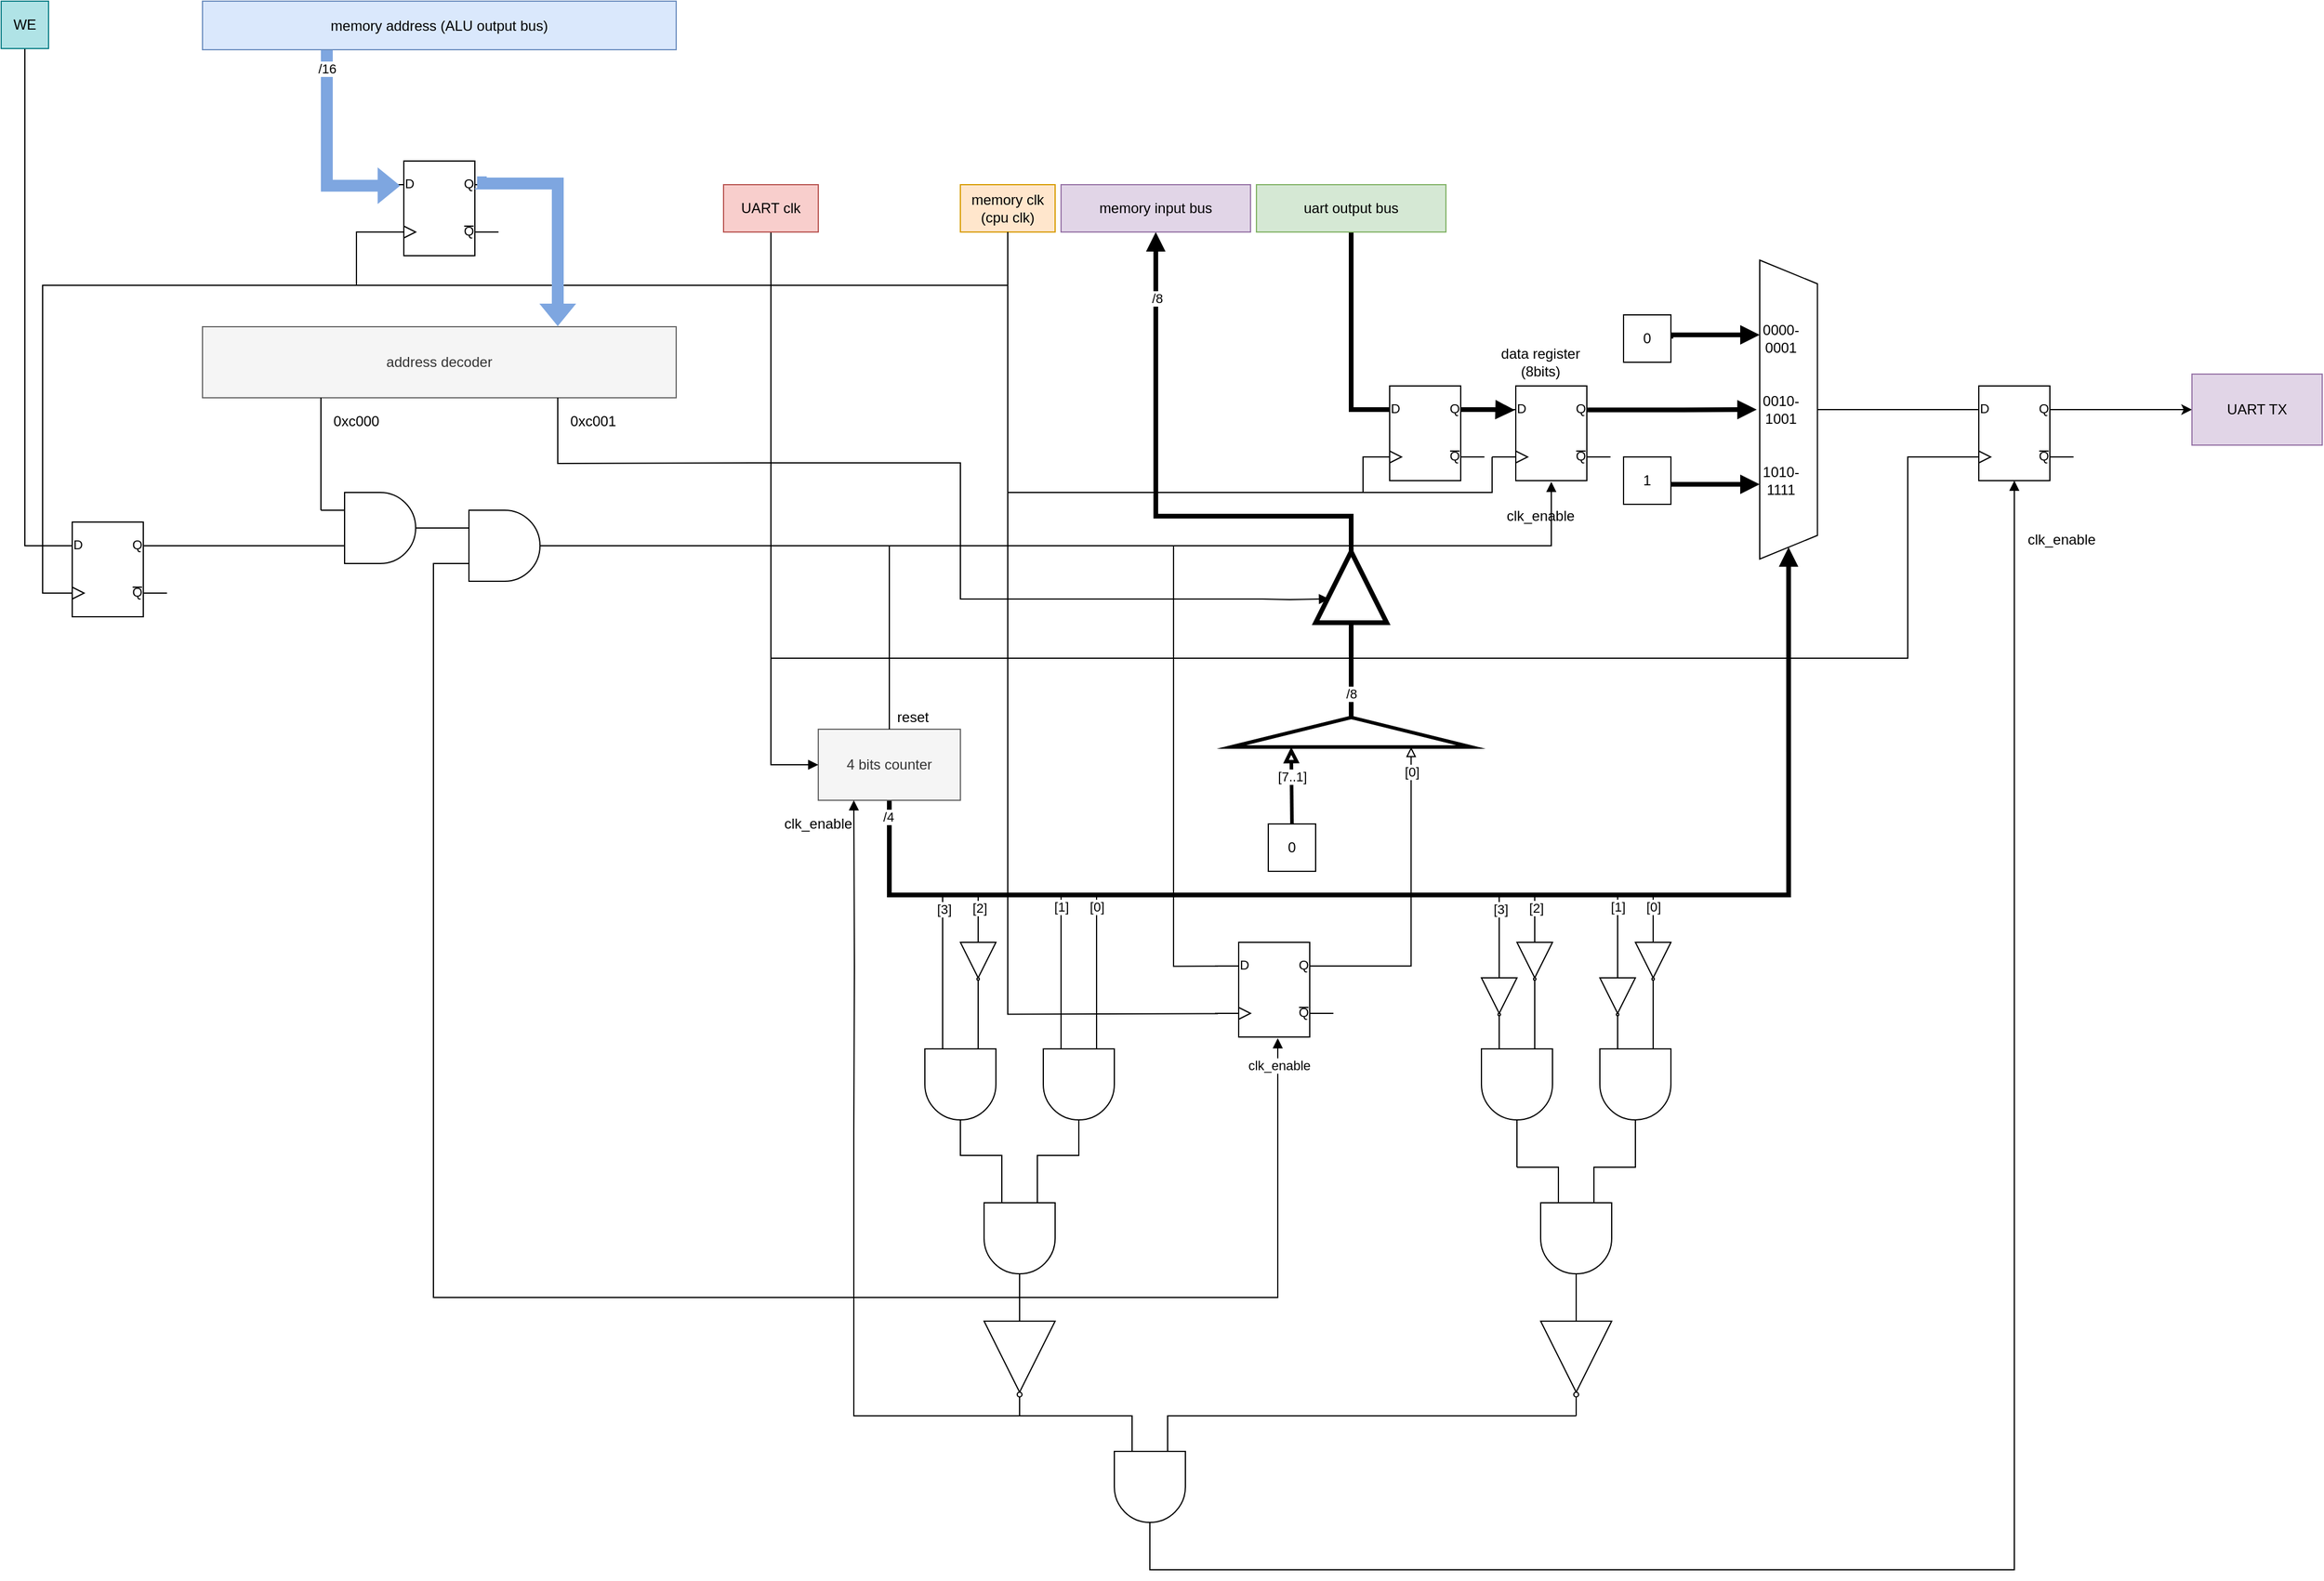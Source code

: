 <mxfile version="14.4.3" type="device"><diagram id="7D-d-U_ZMZXxSPZQXBh3" name="Page-1"><mxGraphModel dx="2616" dy="1677" grid="1" gridSize="5" guides="1" tooltips="1" connect="1" arrows="1" fold="1" page="1" pageScale="1" pageWidth="1169" pageHeight="827" math="0" shadow="0"><root><mxCell id="0"/><mxCell id="1" parent="0"/><mxCell id="1C5JCf1jaCielzwWDUBh-17" style="edgeStyle=orthogonalEdgeStyle;rounded=0;orthogonalLoop=1;jettySize=auto;html=1;entryX=0.5;entryY=1.012;entryDx=0;entryDy=0;entryPerimeter=0;endArrow=block;endFill=1;fillColor=#97D077;" parent="1" target="1C5JCf1jaCielzwWDUBh-7" edge="1"><mxGeometry relative="1" as="geometry"><Array as="points"><mxPoint x="660" y="425"/><mxPoint x="1219" y="425"/></Array><mxPoint x="655" y="425" as="sourcePoint"/></mxGeometry></mxCell><mxCell id="1C5JCf1jaCielzwWDUBh-11" style="edgeStyle=orthogonalEdgeStyle;rounded=0;orthogonalLoop=1;jettySize=auto;html=1;entryX=0;entryY=0.75;entryDx=0;entryDy=0;entryPerimeter=0;endArrow=none;endFill=0;" parent="1" source="1C5JCf1jaCielzwWDUBh-9" target="1C5JCf1jaCielzwWDUBh-7" edge="1"><mxGeometry relative="1" as="geometry"><Array as="points"><mxPoint x="760" y="380"/><mxPoint x="1169" y="380"/></Array></mxGeometry></mxCell><mxCell id="dZXcU3DD55itKYchqVhe-52" style="edgeStyle=orthogonalEdgeStyle;rounded=0;orthogonalLoop=1;jettySize=auto;html=1;entryX=0.5;entryY=1;entryDx=0;entryDy=0;endArrow=block;endFill=1;strokeWidth=4;fillColor=#000000;" parent="1" source="1C5JCf1jaCielzwWDUBh-3" target="DC2KtiAN9HNThJFAamAC-5" edge="1"><mxGeometry relative="1" as="geometry"><Array as="points"><mxPoint x="1050" y="400"/><mxPoint x="885" y="400"/></Array></mxGeometry></mxCell><mxCell id="dZXcU3DD55itKYchqVhe-53" value="/8" style="edgeLabel;html=1;align=center;verticalAlign=middle;resizable=0;points=[];" parent="dZXcU3DD55itKYchqVhe-52" vertex="1" connectable="0"><mxGeometry x="0.733" y="-1" relative="1" as="geometry"><mxPoint as="offset"/></mxGeometry></mxCell><mxCell id="1C5JCf1jaCielzwWDUBh-3" value="" style="verticalLabelPosition=bottom;shadow=0;dashed=0;align=center;html=1;verticalAlign=top;shape=mxgraph.electrical.logic_gates.buffer2;rotation=90;direction=west;strokeWidth=4;fillColor=none;" parent="1" vertex="1"><mxGeometry x="1000" y="430" width="100" height="60" as="geometry"/></mxCell><mxCell id="1C5JCf1jaCielzwWDUBh-1" value="memory address (ALU output bus)" style="rounded=0;whiteSpace=wrap;html=1;fillColor=#dae8fc;strokeColor=#6c8ebf;" parent="1" vertex="1"><mxGeometry x="80" y="-35" width="400" height="41" as="geometry"/></mxCell><mxCell id="DC2KtiAN9HNThJFAamAC-6" style="edgeStyle=orthogonalEdgeStyle;rounded=0;orthogonalLoop=1;jettySize=auto;html=1;endArrow=none;endFill=0;strokeWidth=4;entryX=0;entryY=0.25;entryDx=0;entryDy=0;entryPerimeter=0;" parent="1" source="1C5JCf1jaCielzwWDUBh-2" target="gpsh5gqyi-713ubs-x4F-11" edge="1"><mxGeometry relative="1" as="geometry"><mxPoint x="1050" y="305" as="targetPoint"/><Array as="points"><mxPoint x="1050" y="310"/></Array></mxGeometry></mxCell><mxCell id="1C5JCf1jaCielzwWDUBh-2" value="uart output bus" style="rounded=0;whiteSpace=wrap;html=1;fillColor=#d5e8d4;strokeColor=#82b366;" parent="1" vertex="1"><mxGeometry x="970" y="120" width="160" height="40" as="geometry"/></mxCell><mxCell id="1C5JCf1jaCielzwWDUBh-4" value="address decoder" style="rounded=0;whiteSpace=wrap;html=1;fillColor=#f5f5f5;strokeColor=#666666;fontColor=#333333;" parent="1" vertex="1"><mxGeometry x="80" y="240" width="400" height="60" as="geometry"/></mxCell><mxCell id="dZXcU3DD55itKYchqVhe-14" style="edgeStyle=orthogonalEdgeStyle;rounded=0;orthogonalLoop=1;jettySize=auto;html=1;exitX=0;exitY=0.25;exitDx=0;exitDy=0;exitPerimeter=0;endArrow=block;endFill=1;fillColor=#000000;entryX=0.192;entryY=0.255;entryDx=0;entryDy=0;entryPerimeter=0;strokeWidth=4;" parent="1" target="1C5JCf1jaCielzwWDUBh-7" edge="1"><mxGeometry relative="1" as="geometry"><mxPoint x="1050" y="310" as="sourcePoint"/><Array as="points"><mxPoint x="1170" y="310"/></Array></mxGeometry></mxCell><mxCell id="dZXcU3DD55itKYchqVhe-55" style="edgeStyle=orthogonalEdgeStyle;rounded=0;orthogonalLoop=1;jettySize=auto;html=1;exitX=0.806;exitY=0.253;exitDx=0;exitDy=0;exitPerimeter=0;entryX=0;entryY=0.5;entryDx=0;entryDy=0;endArrow=block;endFill=1;strokeWidth=4;fillColor=#000000;" parent="1" source="1C5JCf1jaCielzwWDUBh-7" target="1C5JCf1jaCielzwWDUBh-52" edge="1"><mxGeometry relative="1" as="geometry"/></mxCell><mxCell id="1C5JCf1jaCielzwWDUBh-7" value="" style="verticalLabelPosition=bottom;shadow=0;dashed=0;align=center;html=1;verticalAlign=top;shape=mxgraph.electrical.logic_gates.d_type_flip-flop;strokeWidth=1;perimeterSpacing=0;sketch=0;" parent="1" vertex="1"><mxGeometry x="1169" y="290" width="100" height="80" as="geometry"/></mxCell><mxCell id="1C5JCf1jaCielzwWDUBh-9" value="memory clk (cpu clk)" style="rounded=0;whiteSpace=wrap;html=1;fillColor=#ffe6cc;strokeColor=#d79b00;" parent="1" vertex="1"><mxGeometry x="720" y="120" width="80" height="40" as="geometry"/></mxCell><mxCell id="1C5JCf1jaCielzwWDUBh-18" value="clk_enable" style="text;html=1;strokeColor=none;fillColor=none;align=center;verticalAlign=middle;whiteSpace=wrap;rounded=0;" parent="1" vertex="1"><mxGeometry x="1190" y="390" width="40" height="20" as="geometry"/></mxCell><mxCell id="dZXcU3DD55itKYchqVhe-54" value="/8" style="edgeStyle=orthogonalEdgeStyle;rounded=0;orthogonalLoop=1;jettySize=auto;html=1;entryX=0;entryY=0.5;entryDx=0;entryDy=0;endArrow=none;endFill=0;strokeWidth=4;fillColor=#000000;" parent="1" source="1C5JCf1jaCielzwWDUBh-21" target="1C5JCf1jaCielzwWDUBh-3" edge="1"><mxGeometry x="-0.333" relative="1" as="geometry"><mxPoint as="offset"/></mxGeometry></mxCell><mxCell id="1C5JCf1jaCielzwWDUBh-21" value="" style="triangle;whiteSpace=wrap;html=1;strokeWidth=3;rotation=-90;fillColor=none;" parent="1" vertex="1"><mxGeometry x="1037.5" y="481.25" width="25" height="202.5" as="geometry"/></mxCell><mxCell id="1C5JCf1jaCielzwWDUBh-25" style="rounded=0;orthogonalLoop=1;jettySize=auto;html=1;exitX=0.5;exitY=0;exitDx=0;exitDy=0;entryX=0;entryY=0.25;entryDx=0;entryDy=0;endArrow=block;endFill=0;strokeWidth=3;fillColor=#647687;" parent="1" source="1C5JCf1jaCielzwWDUBh-22" target="1C5JCf1jaCielzwWDUBh-21" edge="1"><mxGeometry relative="1" as="geometry"/></mxCell><mxCell id="1C5JCf1jaCielzwWDUBh-26" value="[7..1]" style="edgeLabel;html=1;align=center;verticalAlign=middle;resizable=0;points=[];" parent="1C5JCf1jaCielzwWDUBh-25" vertex="1" connectable="0"><mxGeometry x="0.24" y="-3" relative="1" as="geometry"><mxPoint x="-2.61" as="offset"/></mxGeometry></mxCell><mxCell id="1C5JCf1jaCielzwWDUBh-22" value="0" style="rounded=0;whiteSpace=wrap;html=1;strokeColor=#000000;strokeWidth=1;" parent="1" vertex="1"><mxGeometry x="980" y="660" width="40" height="40" as="geometry"/></mxCell><mxCell id="1C5JCf1jaCielzwWDUBh-28" style="edgeStyle=orthogonalEdgeStyle;rounded=0;orthogonalLoop=1;jettySize=auto;html=1;entryX=0;entryY=0.75;entryDx=0;entryDy=0;endArrow=block;endFill=0;strokeColor=#000000;strokeWidth=1;fillColor=#7EA6E0;exitX=1;exitY=0.25;exitDx=0;exitDy=0;exitPerimeter=0;" parent="1" source="gpsh5gqyi-713ubs-x4F-7" target="1C5JCf1jaCielzwWDUBh-21" edge="1"><mxGeometry relative="1" as="geometry"><mxPoint x="1037.5" y="780.15" as="sourcePoint"/><Array as="points"><mxPoint x="1101" y="780"/></Array></mxGeometry></mxCell><mxCell id="1C5JCf1jaCielzwWDUBh-29" value="[0]" style="edgeLabel;html=1;align=center;verticalAlign=middle;resizable=0;points=[];" parent="1C5JCf1jaCielzwWDUBh-28" vertex="1" connectable="0"><mxGeometry x="0.836" relative="1" as="geometry"><mxPoint as="offset"/></mxGeometry></mxCell><mxCell id="1C5JCf1jaCielzwWDUBh-30" value="0xc000" style="text;html=1;strokeColor=none;fillColor=none;align=center;verticalAlign=middle;whiteSpace=wrap;rounded=0;" parent="1" vertex="1"><mxGeometry x="190" y="310" width="40" height="20" as="geometry"/></mxCell><mxCell id="1C5JCf1jaCielzwWDUBh-31" value="0xc001" style="text;html=1;strokeColor=none;fillColor=none;align=center;verticalAlign=middle;whiteSpace=wrap;rounded=0;" parent="1" vertex="1"><mxGeometry x="390" y="310" width="40" height="20" as="geometry"/></mxCell><mxCell id="DC2KtiAN9HNThJFAamAC-2" style="edgeStyle=orthogonalEdgeStyle;rounded=0;orthogonalLoop=1;jettySize=auto;html=1;exitX=0.5;exitY=1;exitDx=0;exitDy=0;entryX=0;entryY=0.25;entryDx=0;entryDy=0;entryPerimeter=0;endArrow=none;endFill=0;" parent="1" source="1C5JCf1jaCielzwWDUBh-32" target="DC2KtiAN9HNThJFAamAC-1" edge="1"><mxGeometry relative="1" as="geometry"><Array as="points"><mxPoint x="-70" y="80"/><mxPoint x="-70" y="80"/></Array></mxGeometry></mxCell><mxCell id="1C5JCf1jaCielzwWDUBh-32" value="WE" style="rounded=0;whiteSpace=wrap;html=1;fillColor=#b0e3e6;strokeColor=#0e8088;" parent="1" vertex="1"><mxGeometry x="-90" y="-35" width="40" height="40" as="geometry"/></mxCell><mxCell id="1C5JCf1jaCielzwWDUBh-44" style="edgeStyle=orthogonalEdgeStyle;rounded=0;orthogonalLoop=1;jettySize=auto;html=1;endArrow=block;endFill=1;strokeWidth=4;fillColor=#999999;entryX=1;entryY=0.5;entryDx=0;entryDy=0;" parent="1" source="1C5JCf1jaCielzwWDUBh-37" target="1C5JCf1jaCielzwWDUBh-42" edge="1"><mxGeometry relative="1" as="geometry"><mxPoint x="1419" y="600" as="targetPoint"/><Array as="points"><mxPoint x="660" y="720"/><mxPoint x="1419" y="720"/></Array></mxGeometry></mxCell><mxCell id="1C5JCf1jaCielzwWDUBh-45" value="/4" style="edgeLabel;html=1;align=center;verticalAlign=middle;resizable=0;points=[];" parent="1C5JCf1jaCielzwWDUBh-44" vertex="1" connectable="0"><mxGeometry x="-0.976" y="-1" relative="1" as="geometry"><mxPoint as="offset"/></mxGeometry></mxCell><mxCell id="1C5JCf1jaCielzwWDUBh-62" style="rounded=0;orthogonalLoop=1;jettySize=auto;html=1;endArrow=none;endFill=0;strokeColor=#000000;strokeWidth=1;fillColor=#999999;entryX=0;entryY=0.25;entryDx=0;entryDy=0;exitX=1;exitY=0.5;exitDx=0;exitDy=0;exitPerimeter=0;entryPerimeter=0;" parent="1" target="00NT1MziRZQ6IBlE17cS-6" edge="1"><mxGeometry relative="1" as="geometry"><mxPoint x="280" y="410" as="sourcePoint"/></mxGeometry></mxCell><mxCell id="1C5JCf1jaCielzwWDUBh-37" value="4 bits counter" style="rounded=0;whiteSpace=wrap;html=1;strokeColor=#666666;strokeWidth=1;fillColor=#f5f5f5;fontColor=#333333;" parent="1" vertex="1"><mxGeometry x="600" y="580" width="120" height="60" as="geometry"/></mxCell><mxCell id="1C5JCf1jaCielzwWDUBh-40" style="edgeStyle=orthogonalEdgeStyle;rounded=0;orthogonalLoop=1;jettySize=auto;html=1;entryX=0;entryY=0.5;entryDx=0;entryDy=0;endArrow=block;endFill=1;strokeColor=#000000;strokeWidth=1;fillColor=#7EA6E0;" parent="1" source="1C5JCf1jaCielzwWDUBh-10" target="1C5JCf1jaCielzwWDUBh-37" edge="1"><mxGeometry relative="1" as="geometry"/></mxCell><mxCell id="1C5JCf1jaCielzwWDUBh-58" style="edgeStyle=orthogonalEdgeStyle;rounded=0;orthogonalLoop=1;jettySize=auto;html=1;exitX=0.5;exitY=1;exitDx=0;exitDy=0;entryX=0;entryY=0.75;entryDx=0;entryDy=0;entryPerimeter=0;endArrow=none;endFill=0;strokeColor=#000000;strokeWidth=1;fillColor=#999999;" parent="1" source="1C5JCf1jaCielzwWDUBh-10" target="1C5JCf1jaCielzwWDUBh-53" edge="1"><mxGeometry relative="1" as="geometry"><Array as="points"><mxPoint x="560" y="520"/><mxPoint x="1520" y="520"/><mxPoint x="1520" y="350"/></Array></mxGeometry></mxCell><mxCell id="1C5JCf1jaCielzwWDUBh-10" value="UART clk" style="rounded=0;whiteSpace=wrap;html=1;fillColor=#f8cecc;strokeColor=#b85450;" parent="1" vertex="1"><mxGeometry x="520" y="120" width="80" height="40" as="geometry"/></mxCell><mxCell id="1C5JCf1jaCielzwWDUBh-41" value="data register (8bits)" style="text;html=1;strokeColor=none;fillColor=none;align=center;verticalAlign=middle;whiteSpace=wrap;rounded=0;" parent="1" vertex="1"><mxGeometry x="1175" y="260" width="70" height="20" as="geometry"/></mxCell><mxCell id="1C5JCf1jaCielzwWDUBh-47" style="edgeStyle=orthogonalEdgeStyle;rounded=0;orthogonalLoop=1;jettySize=auto;html=1;exitX=1;exitY=0.5;exitDx=0;exitDy=0;entryX=0.25;entryY=1;entryDx=0;entryDy=0;endArrow=block;endFill=1;strokeColor=#000000;strokeWidth=4;fillColor=#999999;" parent="1" source="1C5JCf1jaCielzwWDUBh-46" target="1C5JCf1jaCielzwWDUBh-42" edge="1"><mxGeometry relative="1" as="geometry"><Array as="points"><mxPoint x="1320" y="247"/></Array></mxGeometry></mxCell><mxCell id="1C5JCf1jaCielzwWDUBh-54" style="edgeStyle=orthogonalEdgeStyle;rounded=0;orthogonalLoop=1;jettySize=auto;html=1;endArrow=none;endFill=0;strokeColor=#000000;strokeWidth=1;fillColor=#999999;entryX=0;entryY=0.25;entryDx=0;entryDy=0;entryPerimeter=0;" parent="1" source="1C5JCf1jaCielzwWDUBh-42" target="1C5JCf1jaCielzwWDUBh-53" edge="1"><mxGeometry relative="1" as="geometry"/></mxCell><mxCell id="1C5JCf1jaCielzwWDUBh-42" value="" style="shape=trapezoid;perimeter=trapezoidPerimeter;whiteSpace=wrap;html=1;fixedSize=1;strokeColor=#000000;strokeWidth=1;fillColor=#ffffff;rotation=90;" parent="1" vertex="1"><mxGeometry x="1293.12" y="285.62" width="252.5" height="48.75" as="geometry"/></mxCell><mxCell id="1C5JCf1jaCielzwWDUBh-46" value="0" style="rounded=0;whiteSpace=wrap;html=1;strokeColor=#000000;strokeWidth=1;" parent="1" vertex="1"><mxGeometry x="1280" y="230" width="40" height="40" as="geometry"/></mxCell><mxCell id="1C5JCf1jaCielzwWDUBh-49" style="edgeStyle=orthogonalEdgeStyle;rounded=0;orthogonalLoop=1;jettySize=auto;html=1;entryX=0.75;entryY=1;entryDx=0;entryDy=0;endArrow=block;endFill=1;strokeColor=#000000;strokeWidth=4;fillColor=#999999;" parent="1" source="1C5JCf1jaCielzwWDUBh-48" target="1C5JCf1jaCielzwWDUBh-42" edge="1"><mxGeometry relative="1" as="geometry"><Array as="points"><mxPoint x="1310" y="373"/></Array></mxGeometry></mxCell><mxCell id="1C5JCf1jaCielzwWDUBh-48" value="1" style="rounded=0;whiteSpace=wrap;html=1;strokeColor=#000000;strokeWidth=1;" parent="1" vertex="1"><mxGeometry x="1280" y="350" width="40" height="40" as="geometry"/></mxCell><mxCell id="1C5JCf1jaCielzwWDUBh-50" value="0000-0001" style="text;html=1;strokeColor=none;fillColor=none;align=center;verticalAlign=middle;whiteSpace=wrap;rounded=0;" parent="1" vertex="1"><mxGeometry x="1392.5" y="240" width="40" height="20" as="geometry"/></mxCell><mxCell id="1C5JCf1jaCielzwWDUBh-51" value="1010-1111" style="text;html=1;strokeColor=none;fillColor=none;align=center;verticalAlign=middle;whiteSpace=wrap;rounded=0;" parent="1" vertex="1"><mxGeometry x="1392.5" y="360" width="40" height="20" as="geometry"/></mxCell><mxCell id="1C5JCf1jaCielzwWDUBh-52" value="0010-&lt;br&gt;1001" style="text;html=1;strokeColor=none;fillColor=none;align=center;verticalAlign=middle;whiteSpace=wrap;rounded=0;" parent="1" vertex="1"><mxGeometry x="1392.5" y="300" width="40" height="20" as="geometry"/></mxCell><mxCell id="1C5JCf1jaCielzwWDUBh-56" style="edgeStyle=orthogonalEdgeStyle;rounded=0;orthogonalLoop=1;jettySize=auto;html=1;exitX=1;exitY=0.25;exitDx=0;exitDy=0;exitPerimeter=0;entryX=0;entryY=0.5;entryDx=0;entryDy=0;endArrow=classic;endFill=1;strokeColor=#000000;strokeWidth=1;fillColor=#999999;" parent="1" source="1C5JCf1jaCielzwWDUBh-53" target="1C5JCf1jaCielzwWDUBh-55" edge="1"><mxGeometry relative="1" as="geometry"/></mxCell><mxCell id="1C5JCf1jaCielzwWDUBh-60" style="edgeStyle=orthogonalEdgeStyle;rounded=0;orthogonalLoop=1;jettySize=auto;html=1;endArrow=block;endFill=1;strokeColor=#000000;strokeWidth=1;fillColor=#999999;exitX=1;exitY=0.5;exitDx=0;exitDy=0;exitPerimeter=0;" parent="1" source="dZXcU3DD55itKYchqVhe-51" target="1C5JCf1jaCielzwWDUBh-53" edge="1"><mxGeometry relative="1" as="geometry"><mxPoint x="1100" y="1270" as="sourcePoint"/><Array as="points"><mxPoint x="880" y="1290"/><mxPoint x="1610" y="1290"/></Array></mxGeometry></mxCell><mxCell id="1C5JCf1jaCielzwWDUBh-53" value="" style="verticalLabelPosition=bottom;shadow=0;dashed=0;align=center;html=1;verticalAlign=top;shape=mxgraph.electrical.logic_gates.d_type_flip-flop;strokeColor=#000000;strokeWidth=1;fillColor=#ffffff;" parent="1" vertex="1"><mxGeometry x="1560" y="290" width="100" height="80" as="geometry"/></mxCell><mxCell id="1C5JCf1jaCielzwWDUBh-55" value="UART TX" style="rounded=0;whiteSpace=wrap;html=1;strokeColor=#9673a6;strokeWidth=1;fillColor=#e1d5e7;" parent="1" vertex="1"><mxGeometry x="1760" y="280" width="110" height="60" as="geometry"/></mxCell><mxCell id="1C5JCf1jaCielzwWDUBh-61" value="clk_enable" style="text;html=1;strokeColor=none;fillColor=none;align=center;verticalAlign=middle;whiteSpace=wrap;rounded=0;" parent="1" vertex="1"><mxGeometry x="1630" y="410" width="40" height="20" as="geometry"/></mxCell><mxCell id="1C5JCf1jaCielzwWDUBh-63" value="reset" style="text;html=1;strokeColor=none;fillColor=none;align=center;verticalAlign=middle;whiteSpace=wrap;rounded=0;" parent="1" vertex="1"><mxGeometry x="660" y="560" width="40" height="20" as="geometry"/></mxCell><mxCell id="1C5JCf1jaCielzwWDUBh-73" style="edgeStyle=orthogonalEdgeStyle;rounded=0;orthogonalLoop=1;jettySize=auto;html=1;exitX=0;exitY=0.75;exitDx=0;exitDy=0;exitPerimeter=0;endArrow=none;endFill=0;strokeColor=#000000;strokeWidth=1;fillColor=#999999;" parent="1" source="1C5JCf1jaCielzwWDUBh-64" edge="1"><mxGeometry relative="1" as="geometry"><mxPoint x="805" y="750" as="targetPoint"/></mxGeometry></mxCell><mxCell id="dZXcU3DD55itKYchqVhe-2" style="edgeStyle=orthogonalEdgeStyle;rounded=0;orthogonalLoop=1;jettySize=auto;html=1;exitX=0;exitY=0.25;exitDx=0;exitDy=0;exitPerimeter=0;endArrow=none;endFill=0;" parent="1" source="1C5JCf1jaCielzwWDUBh-64" edge="1"><mxGeometry relative="1" as="geometry"><mxPoint x="835" y="740" as="targetPoint"/></mxGeometry></mxCell><mxCell id="1C5JCf1jaCielzwWDUBh-64" value="" style="verticalLabelPosition=bottom;shadow=0;dashed=0;align=center;html=1;verticalAlign=top;shape=mxgraph.electrical.logic_gates.logic_gate;operation=and;strokeColor=#000000;strokeWidth=1;fillColor=#ffffff;rotation=90;" parent="1" vertex="1"><mxGeometry x="770" y="850" width="100" height="60" as="geometry"/></mxCell><mxCell id="1C5JCf1jaCielzwWDUBh-66" style="edgeStyle=orthogonalEdgeStyle;rounded=0;orthogonalLoop=1;jettySize=auto;html=1;exitX=0;exitY=0.75;exitDx=0;exitDy=0;exitPerimeter=0;endArrow=none;endFill=0;strokeColor=#000000;strokeWidth=1;fillColor=#999999;" parent="1" source="1C5JCf1jaCielzwWDUBh-65" edge="1"><mxGeometry relative="1" as="geometry"><mxPoint x="705.286" y="720" as="targetPoint"/><Array as="points"><mxPoint x="705" y="720"/></Array></mxGeometry></mxCell><mxCell id="1C5JCf1jaCielzwWDUBh-68" value="[3]" style="edgeLabel;html=1;align=center;verticalAlign=middle;resizable=0;points=[];" parent="1C5JCf1jaCielzwWDUBh-66" vertex="1" connectable="0"><mxGeometry x="0.787" y="-1" relative="1" as="geometry"><mxPoint as="offset"/></mxGeometry></mxCell><mxCell id="1C5JCf1jaCielzwWDUBh-67" style="edgeStyle=orthogonalEdgeStyle;rounded=0;orthogonalLoop=1;jettySize=auto;html=1;exitX=0;exitY=0.25;exitDx=0;exitDy=0;exitPerimeter=0;endArrow=none;endFill=0;strokeColor=#000000;strokeWidth=1;fillColor=#999999;" parent="1" source="1C5JCf1jaCielzwWDUBh-65" edge="1"><mxGeometry relative="1" as="geometry"><mxPoint x="735" y="720" as="targetPoint"/></mxGeometry></mxCell><mxCell id="dZXcU3DD55itKYchqVhe-18" value="[2]" style="edgeLabel;html=1;align=center;verticalAlign=middle;resizable=0;points=[];" parent="1C5JCf1jaCielzwWDUBh-67" vertex="1" connectable="0"><mxGeometry x="0.809" y="-1" relative="1" as="geometry"><mxPoint as="offset"/></mxGeometry></mxCell><mxCell id="1C5JCf1jaCielzwWDUBh-65" value="" style="verticalLabelPosition=bottom;shadow=0;dashed=0;align=center;html=1;verticalAlign=top;shape=mxgraph.electrical.logic_gates.logic_gate;operation=and;strokeColor=#000000;strokeWidth=1;fillColor=#ffffff;rotation=90;" parent="1" vertex="1"><mxGeometry x="670" y="850" width="100" height="60" as="geometry"/></mxCell><mxCell id="1C5JCf1jaCielzwWDUBh-76" style="edgeStyle=orthogonalEdgeStyle;rounded=0;orthogonalLoop=1;jettySize=auto;html=1;exitX=0;exitY=0.5;exitDx=0;exitDy=0;endArrow=none;endFill=0;strokeColor=#000000;strokeWidth=1;fillColor=#999999;" parent="1" edge="1"><mxGeometry relative="1" as="geometry"><mxPoint x="805.032" y="720" as="targetPoint"/><mxPoint x="805" y="750" as="sourcePoint"/></mxGeometry></mxCell><mxCell id="1C5JCf1jaCielzwWDUBh-77" value="[1]" style="edgeLabel;html=1;align=center;verticalAlign=middle;resizable=0;points=[];" parent="1C5JCf1jaCielzwWDUBh-76" vertex="1" connectable="0"><mxGeometry x="0.35" relative="1" as="geometry"><mxPoint as="offset"/></mxGeometry></mxCell><mxCell id="1C5JCf1jaCielzwWDUBh-75" value="[0]" style="edgeStyle=orthogonalEdgeStyle;rounded=0;orthogonalLoop=1;jettySize=auto;html=1;exitX=0;exitY=0.5;exitDx=0;exitDy=0;endArrow=none;endFill=0;strokeColor=#000000;strokeWidth=1;fillColor=#999999;" parent="1" edge="1"><mxGeometry x="0.333" relative="1" as="geometry"><mxPoint x="835" y="720" as="targetPoint"/><mxPoint as="offset"/><mxPoint x="835" y="750" as="sourcePoint"/></mxGeometry></mxCell><mxCell id="1C5JCf1jaCielzwWDUBh-79" style="edgeStyle=orthogonalEdgeStyle;rounded=0;orthogonalLoop=1;jettySize=auto;html=1;exitX=0;exitY=0.25;exitDx=0;exitDy=0;exitPerimeter=0;entryX=1;entryY=0.5;entryDx=0;entryDy=0;entryPerimeter=0;endArrow=none;endFill=0;strokeColor=#000000;strokeWidth=1;fillColor=#999999;" parent="1" source="1C5JCf1jaCielzwWDUBh-78" target="1C5JCf1jaCielzwWDUBh-64" edge="1"><mxGeometry relative="1" as="geometry"/></mxCell><mxCell id="1C5JCf1jaCielzwWDUBh-80" style="edgeStyle=orthogonalEdgeStyle;rounded=0;orthogonalLoop=1;jettySize=auto;html=1;exitX=0;exitY=0.75;exitDx=0;exitDy=0;exitPerimeter=0;entryX=1;entryY=0.5;entryDx=0;entryDy=0;entryPerimeter=0;endArrow=none;endFill=0;strokeColor=#000000;strokeWidth=1;fillColor=#999999;" parent="1" source="1C5JCf1jaCielzwWDUBh-78" target="1C5JCf1jaCielzwWDUBh-65" edge="1"><mxGeometry relative="1" as="geometry"/></mxCell><mxCell id="1C5JCf1jaCielzwWDUBh-81" style="edgeStyle=orthogonalEdgeStyle;rounded=0;orthogonalLoop=1;jettySize=auto;html=1;entryX=0.25;entryY=1;entryDx=0;entryDy=0;endArrow=block;endFill=1;strokeColor=#000000;strokeWidth=1;fillColor=#999999;" parent="1" target="1C5JCf1jaCielzwWDUBh-37" edge="1"><mxGeometry relative="1" as="geometry"><mxPoint x="630" y="920" as="sourcePoint"/></mxGeometry></mxCell><mxCell id="1C5JCf1jaCielzwWDUBh-78" value="" style="verticalLabelPosition=bottom;shadow=0;dashed=0;align=center;html=1;verticalAlign=top;shape=mxgraph.electrical.logic_gates.logic_gate;operation=and;strokeColor=#000000;strokeWidth=1;fillColor=#ffffff;rotation=90;" parent="1" vertex="1"><mxGeometry x="720" y="980" width="100" height="60" as="geometry"/></mxCell><mxCell id="1C5JCf1jaCielzwWDUBh-82" value="clk_enable" style="text;html=1;strokeColor=none;fillColor=none;align=center;verticalAlign=middle;whiteSpace=wrap;rounded=0;" parent="1" vertex="1"><mxGeometry x="580" y="650" width="40" height="20" as="geometry"/></mxCell><mxCell id="dZXcU3DD55itKYchqVhe-59" style="edgeStyle=orthogonalEdgeStyle;rounded=0;orthogonalLoop=1;jettySize=auto;html=1;exitX=0;exitY=0.5;exitDx=0;exitDy=0;endArrow=none;endFill=0;strokeWidth=1;fillColor=#000000;entryX=0;entryY=0.75;entryDx=0;entryDy=0;entryPerimeter=0;" parent="1" source="dZXcU3DD55itKYchqVhe-3" target="00NT1MziRZQ6IBlE17cS-6" edge="1"><mxGeometry relative="1" as="geometry"><mxPoint x="60" y="439" as="targetPoint"/><Array as="points"><mxPoint x="275" y="1060"/><mxPoint x="275" y="440"/></Array></mxGeometry></mxCell><mxCell id="dZXcU3DD55itKYchqVhe-3" value="" style="verticalLabelPosition=bottom;shadow=0;dashed=0;align=center;html=1;verticalAlign=top;shape=mxgraph.electrical.logic_gates.buffer2;negating=1;strokeColor=#000000;strokeWidth=1;fillColor=#ffffff;rotation=90;" parent="1" vertex="1"><mxGeometry x="720" y="1080" width="100" height="60" as="geometry"/></mxCell><mxCell id="dZXcU3DD55itKYchqVhe-4" style="edgeStyle=orthogonalEdgeStyle;rounded=0;orthogonalLoop=1;jettySize=auto;html=1;entryX=1;entryY=0.5;entryDx=0;entryDy=0;entryPerimeter=0;endArrow=none;endFill=0;strokeColor=#000000;strokeWidth=1;fillColor=#999999;" parent="1" target="dZXcU3DD55itKYchqVhe-3" edge="1"><mxGeometry relative="1" as="geometry"><mxPoint x="630" y="920" as="sourcePoint"/><mxPoint x="770" y="1060" as="targetPoint"/><Array as="points"><mxPoint x="630" y="1160"/></Array></mxGeometry></mxCell><mxCell id="dZXcU3DD55itKYchqVhe-17" value="" style="verticalLabelPosition=bottom;shadow=0;dashed=0;align=center;html=1;verticalAlign=top;shape=mxgraph.electrical.logic_gates.buffer2;negating=1;strokeColor=#000000;strokeWidth=1;fillColor=#ffffff;rotation=90;" parent="1" vertex="1"><mxGeometry x="710" y="760" width="50" height="30" as="geometry"/></mxCell><mxCell id="dZXcU3DD55itKYchqVhe-19" style="edgeStyle=orthogonalEdgeStyle;rounded=0;orthogonalLoop=1;jettySize=auto;html=1;exitX=0;exitY=0.75;exitDx=0;exitDy=0;exitPerimeter=0;endArrow=none;endFill=0;strokeColor=#000000;strokeWidth=1;fillColor=#999999;" parent="1" source="dZXcU3DD55itKYchqVhe-21" edge="1"><mxGeometry relative="1" as="geometry"><mxPoint x="1275" y="750" as="targetPoint"/></mxGeometry></mxCell><mxCell id="dZXcU3DD55itKYchqVhe-20" style="edgeStyle=orthogonalEdgeStyle;rounded=0;orthogonalLoop=1;jettySize=auto;html=1;exitX=0;exitY=0.5;exitDx=0;exitDy=0;endArrow=none;endFill=0;" parent="1" source="dZXcU3DD55itKYchqVhe-37" edge="1"><mxGeometry relative="1" as="geometry"><mxPoint x="1305" y="740" as="targetPoint"/></mxGeometry></mxCell><mxCell id="dZXcU3DD55itKYchqVhe-21" value="" style="verticalLabelPosition=bottom;shadow=0;dashed=0;align=center;html=1;verticalAlign=top;shape=mxgraph.electrical.logic_gates.logic_gate;operation=and;strokeColor=#000000;strokeWidth=1;fillColor=#ffffff;rotation=90;" parent="1" vertex="1"><mxGeometry x="1240" y="850" width="100" height="60" as="geometry"/></mxCell><mxCell id="dZXcU3DD55itKYchqVhe-22" style="edgeStyle=orthogonalEdgeStyle;rounded=0;orthogonalLoop=1;jettySize=auto;html=1;exitX=0;exitY=0.75;exitDx=0;exitDy=0;exitPerimeter=0;endArrow=none;endFill=0;strokeColor=#000000;strokeWidth=1;fillColor=#999999;" parent="1" source="dZXcU3DD55itKYchqVhe-26" edge="1"><mxGeometry relative="1" as="geometry"><mxPoint x="1175.286" y="720" as="targetPoint"/><Array as="points"><mxPoint x="1175" y="720"/></Array></mxGeometry></mxCell><mxCell id="dZXcU3DD55itKYchqVhe-23" value="[3]" style="edgeLabel;html=1;align=center;verticalAlign=middle;resizable=0;points=[];" parent="dZXcU3DD55itKYchqVhe-22" vertex="1" connectable="0"><mxGeometry x="0.787" y="-1" relative="1" as="geometry"><mxPoint as="offset"/></mxGeometry></mxCell><mxCell id="dZXcU3DD55itKYchqVhe-24" style="edgeStyle=orthogonalEdgeStyle;rounded=0;orthogonalLoop=1;jettySize=auto;html=1;exitX=0;exitY=0.25;exitDx=0;exitDy=0;exitPerimeter=0;endArrow=none;endFill=0;strokeColor=#000000;strokeWidth=1;fillColor=#999999;" parent="1" source="dZXcU3DD55itKYchqVhe-26" edge="1"><mxGeometry relative="1" as="geometry"><mxPoint x="1205" y="720" as="targetPoint"/></mxGeometry></mxCell><mxCell id="dZXcU3DD55itKYchqVhe-25" value="[2]" style="edgeLabel;html=1;align=center;verticalAlign=middle;resizable=0;points=[];" parent="dZXcU3DD55itKYchqVhe-24" vertex="1" connectable="0"><mxGeometry x="0.809" y="-1" relative="1" as="geometry"><mxPoint as="offset"/></mxGeometry></mxCell><mxCell id="dZXcU3DD55itKYchqVhe-26" value="" style="verticalLabelPosition=bottom;shadow=0;dashed=0;align=center;html=1;verticalAlign=top;shape=mxgraph.electrical.logic_gates.logic_gate;operation=and;strokeColor=#000000;strokeWidth=1;fillColor=#ffffff;rotation=90;" parent="1" vertex="1"><mxGeometry x="1140" y="850" width="100" height="60" as="geometry"/></mxCell><mxCell id="dZXcU3DD55itKYchqVhe-27" style="edgeStyle=orthogonalEdgeStyle;rounded=0;orthogonalLoop=1;jettySize=auto;html=1;exitX=0;exitY=0.5;exitDx=0;exitDy=0;endArrow=none;endFill=0;strokeColor=#000000;strokeWidth=1;fillColor=#999999;" parent="1" edge="1"><mxGeometry relative="1" as="geometry"><mxPoint x="1275.032" y="720" as="targetPoint"/><mxPoint x="1275" y="750" as="sourcePoint"/></mxGeometry></mxCell><mxCell id="dZXcU3DD55itKYchqVhe-28" value="[1]" style="edgeLabel;html=1;align=center;verticalAlign=middle;resizable=0;points=[];" parent="dZXcU3DD55itKYchqVhe-27" vertex="1" connectable="0"><mxGeometry x="0.35" relative="1" as="geometry"><mxPoint as="offset"/></mxGeometry></mxCell><mxCell id="dZXcU3DD55itKYchqVhe-29" value="[0]" style="edgeStyle=orthogonalEdgeStyle;rounded=0;orthogonalLoop=1;jettySize=auto;html=1;exitX=0;exitY=0.5;exitDx=0;exitDy=0;endArrow=none;endFill=0;strokeColor=#000000;strokeWidth=1;fillColor=#999999;" parent="1" edge="1"><mxGeometry x="0.333" relative="1" as="geometry"><mxPoint x="1305" y="720" as="targetPoint"/><mxPoint as="offset"/><mxPoint x="1305" y="750" as="sourcePoint"/></mxGeometry></mxCell><mxCell id="dZXcU3DD55itKYchqVhe-30" style="edgeStyle=orthogonalEdgeStyle;rounded=0;orthogonalLoop=1;jettySize=auto;html=1;exitX=0;exitY=0.25;exitDx=0;exitDy=0;exitPerimeter=0;entryX=1;entryY=0.5;entryDx=0;entryDy=0;entryPerimeter=0;endArrow=none;endFill=0;strokeColor=#000000;strokeWidth=1;fillColor=#999999;" parent="1" target="dZXcU3DD55itKYchqVhe-21" edge="1"><mxGeometry relative="1" as="geometry"><mxPoint x="1255" y="960" as="sourcePoint"/><Array as="points"><mxPoint x="1255" y="950"/><mxPoint x="1290" y="950"/></Array></mxGeometry></mxCell><mxCell id="dZXcU3DD55itKYchqVhe-31" style="edgeStyle=orthogonalEdgeStyle;rounded=0;orthogonalLoop=1;jettySize=auto;html=1;entryX=1;entryY=0.5;entryDx=0;entryDy=0;entryPerimeter=0;endArrow=none;endFill=0;strokeColor=#000000;strokeWidth=1;fillColor=#999999;" parent="1" target="dZXcU3DD55itKYchqVhe-26" edge="1"><mxGeometry relative="1" as="geometry"><mxPoint x="1190" y="950" as="sourcePoint"/></mxGeometry></mxCell><mxCell id="dZXcU3DD55itKYchqVhe-32" value="" style="verticalLabelPosition=bottom;shadow=0;dashed=0;align=center;html=1;verticalAlign=top;shape=mxgraph.electrical.logic_gates.buffer2;negating=1;strokeColor=#000000;strokeWidth=1;fillColor=#ffffff;rotation=90;" parent="1" vertex="1"><mxGeometry x="1180" y="760" width="50" height="30" as="geometry"/></mxCell><mxCell id="dZXcU3DD55itKYchqVhe-33" style="edgeStyle=orthogonalEdgeStyle;rounded=0;orthogonalLoop=1;jettySize=auto;html=1;exitX=0;exitY=0.25;exitDx=0;exitDy=0;exitPerimeter=0;entryX=1;entryY=0.5;entryDx=0;entryDy=0;entryPerimeter=0;endArrow=none;endFill=0;strokeColor=#000000;strokeWidth=1;fillColor=#999999;" parent="1" source="dZXcU3DD55itKYchqVhe-35" edge="1"><mxGeometry relative="1" as="geometry"><mxPoint x="1290" y="950" as="targetPoint"/><Array as="points"><mxPoint x="1255" y="950"/></Array></mxGeometry></mxCell><mxCell id="dZXcU3DD55itKYchqVhe-34" style="edgeStyle=orthogonalEdgeStyle;rounded=0;orthogonalLoop=1;jettySize=auto;html=1;exitX=0;exitY=0.75;exitDx=0;exitDy=0;exitPerimeter=0;entryX=1;entryY=0.5;entryDx=0;entryDy=0;entryPerimeter=0;endArrow=none;endFill=0;strokeColor=#000000;strokeWidth=1;fillColor=#999999;" parent="1" source="dZXcU3DD55itKYchqVhe-35" edge="1"><mxGeometry relative="1" as="geometry"><mxPoint x="1190" y="950" as="targetPoint"/><Array as="points"><mxPoint x="1225" y="950"/></Array></mxGeometry></mxCell><mxCell id="dZXcU3DD55itKYchqVhe-35" value="" style="verticalLabelPosition=bottom;shadow=0;dashed=0;align=center;html=1;verticalAlign=top;shape=mxgraph.electrical.logic_gates.logic_gate;operation=and;strokeColor=#000000;strokeWidth=1;fillColor=#ffffff;rotation=90;" parent="1" vertex="1"><mxGeometry x="1190" y="980" width="100" height="60" as="geometry"/></mxCell><mxCell id="dZXcU3DD55itKYchqVhe-36" value="" style="verticalLabelPosition=bottom;shadow=0;dashed=0;align=center;html=1;verticalAlign=top;shape=mxgraph.electrical.logic_gates.buffer2;negating=1;strokeColor=#000000;strokeWidth=1;fillColor=#ffffff;rotation=90;" parent="1" vertex="1"><mxGeometry x="1150" y="790" width="50" height="30" as="geometry"/></mxCell><mxCell id="dZXcU3DD55itKYchqVhe-37" value="" style="verticalLabelPosition=bottom;shadow=0;dashed=0;align=center;html=1;verticalAlign=top;shape=mxgraph.electrical.logic_gates.buffer2;negating=1;strokeColor=#000000;strokeWidth=1;fillColor=#ffffff;rotation=90;" parent="1" vertex="1"><mxGeometry x="1280" y="760" width="50" height="30" as="geometry"/></mxCell><mxCell id="dZXcU3DD55itKYchqVhe-38" style="edgeStyle=orthogonalEdgeStyle;rounded=0;orthogonalLoop=1;jettySize=auto;html=1;exitX=0;exitY=0.25;exitDx=0;exitDy=0;exitPerimeter=0;endArrow=none;endFill=0;" parent="1" source="dZXcU3DD55itKYchqVhe-21" target="dZXcU3DD55itKYchqVhe-37" edge="1"><mxGeometry relative="1" as="geometry"><mxPoint x="1305" y="740" as="targetPoint"/><mxPoint x="1305" y="830" as="sourcePoint"/></mxGeometry></mxCell><mxCell id="dZXcU3DD55itKYchqVhe-39" value="" style="verticalLabelPosition=bottom;shadow=0;dashed=0;align=center;html=1;verticalAlign=top;shape=mxgraph.electrical.logic_gates.buffer2;negating=1;strokeColor=#000000;strokeWidth=1;fillColor=#ffffff;rotation=90;" parent="1" vertex="1"><mxGeometry x="1250" y="790" width="50" height="30" as="geometry"/></mxCell><mxCell id="dZXcU3DD55itKYchqVhe-43" style="edgeStyle=orthogonalEdgeStyle;rounded=0;orthogonalLoop=1;jettySize=auto;html=1;exitX=1;exitY=0.5;exitDx=0;exitDy=0;entryX=0;entryY=0.25;entryDx=0;entryDy=0;entryPerimeter=0;endArrow=none;endFill=0;fillColor=#000000;" parent="1" source="dZXcU3DD55itKYchqVhe-41" edge="1"><mxGeometry relative="1" as="geometry"><mxPoint x="895" y="1170" as="targetPoint"/><Array as="points"><mxPoint x="895" y="1160"/></Array></mxGeometry></mxCell><mxCell id="dZXcU3DD55itKYchqVhe-41" value="" style="verticalLabelPosition=bottom;shadow=0;dashed=0;align=center;html=1;verticalAlign=top;shape=mxgraph.electrical.logic_gates.buffer2;negating=1;strokeColor=#000000;strokeWidth=1;fillColor=#ffffff;rotation=90;" parent="1" vertex="1"><mxGeometry x="1190" y="1080" width="100" height="60" as="geometry"/></mxCell><mxCell id="dZXcU3DD55itKYchqVhe-44" style="edgeStyle=orthogonalEdgeStyle;rounded=0;orthogonalLoop=1;jettySize=auto;html=1;entryX=1;entryY=0.5;entryDx=0;entryDy=0;endArrow=none;endFill=0;fillColor=#000000;exitX=0;exitY=0.75;exitDx=0;exitDy=0;exitPerimeter=0;" parent="1" source="dZXcU3DD55itKYchqVhe-51" target="dZXcU3DD55itKYchqVhe-3" edge="1"><mxGeometry relative="1" as="geometry"><mxPoint x="865" y="1160" as="sourcePoint"/><Array as="points"><mxPoint x="865" y="1160"/></Array></mxGeometry></mxCell><mxCell id="dZXcU3DD55itKYchqVhe-51" value="" style="verticalLabelPosition=bottom;shadow=0;dashed=0;align=center;html=1;verticalAlign=top;shape=mxgraph.electrical.logic_gates.logic_gate;operation=and;sketch=0;strokeColor=#000000;strokeWidth=1;rotation=90;" parent="1" vertex="1"><mxGeometry x="830" y="1190" width="100" height="60" as="geometry"/></mxCell><mxCell id="00NT1MziRZQ6IBlE17cS-9" style="edgeStyle=orthogonalEdgeStyle;rounded=0;orthogonalLoop=1;jettySize=auto;html=1;endArrow=none;endFill=0;" parent="1" edge="1"><mxGeometry relative="1" as="geometry"><mxPoint x="660" y="445" as="targetPoint"/><Array as="points"><mxPoint x="660" y="425"/><mxPoint x="660" y="425"/></Array><mxPoint x="660" y="435" as="sourcePoint"/></mxGeometry></mxCell><mxCell id="iPk26vqea4PHNBc_npem-5" style="edgeStyle=orthogonalEdgeStyle;rounded=0;orthogonalLoop=1;jettySize=auto;html=1;exitX=0;exitY=0.25;exitDx=0;exitDy=0;exitPerimeter=0;endArrow=none;endFill=0;strokeColor=#000000;fillColor=none;entryX=0.25;entryY=1;entryDx=0;entryDy=0;" parent="1" source="vnnQazQ_OE5DqllVPoop-1" target="1C5JCf1jaCielzwWDUBh-4" edge="1"><mxGeometry relative="1" as="geometry"><mxPoint x="180" y="409.667" as="targetPoint"/><Array as="points"><mxPoint x="180" y="370"/><mxPoint x="180" y="370"/></Array></mxGeometry></mxCell><mxCell id="gpsh5gqyi-713ubs-x4F-15" style="edgeStyle=orthogonalEdgeStyle;rounded=0;orthogonalLoop=1;jettySize=auto;html=1;exitX=1;exitY=0.5;exitDx=0;exitDy=0;exitPerimeter=0;entryX=0.5;entryY=0;entryDx=0;entryDy=0;endArrow=none;endFill=0;" parent="1" source="00NT1MziRZQ6IBlE17cS-6" target="1C5JCf1jaCielzwWDUBh-37" edge="1"><mxGeometry relative="1" as="geometry"/></mxCell><mxCell id="00NT1MziRZQ6IBlE17cS-6" value="" style="verticalLabelPosition=bottom;shadow=0;dashed=0;align=center;html=1;verticalAlign=top;shape=mxgraph.electrical.logic_gates.logic_gate;operation=and;strokeWidth=1;fillColor=#ffffff;" parent="1" vertex="1"><mxGeometry x="285" y="395" width="100" height="60" as="geometry"/></mxCell><mxCell id="00NT1MziRZQ6IBlE17cS-15" style="edgeStyle=orthogonalEdgeStyle;rounded=0;orthogonalLoop=1;jettySize=auto;html=1;exitX=1;exitY=0.5;exitDx=0;exitDy=0;exitPerimeter=0;entryX=0.5;entryY=0;entryDx=0;entryDy=0;endArrow=none;endFill=0;" parent="1" target="1C5JCf1jaCielzwWDUBh-37" edge="1"><mxGeometry relative="1" as="geometry"><mxPoint x="660" y="561.25" as="sourcePoint"/></mxGeometry></mxCell><mxCell id="gpsh5gqyi-713ubs-x4F-3" style="edgeStyle=orthogonalEdgeStyle;rounded=0;orthogonalLoop=1;jettySize=auto;html=1;entryX=0;entryY=0.335;entryDx=0;entryDy=0;entryPerimeter=0;endArrow=none;endFill=0;" parent="1" edge="1"><mxGeometry relative="1" as="geometry"><mxPoint x="900" y="425" as="sourcePoint"/><mxPoint x="937.5" y="780.15" as="targetPoint"/><Array as="points"><mxPoint x="900" y="561"/><mxPoint x="900" y="780"/></Array></mxGeometry></mxCell><mxCell id="00NT1MziRZQ6IBlE17cS-21" style="edgeStyle=orthogonalEdgeStyle;rounded=0;orthogonalLoop=1;jettySize=auto;html=1;exitX=1;exitY=0.25;exitDx=0;exitDy=0;exitPerimeter=0;entryX=0.401;entryY=0.189;entryDx=0;entryDy=0;entryPerimeter=0;endArrow=block;endFill=1;strokeColor=#000000;strokeWidth=1;" parent="1" target="1C5JCf1jaCielzwWDUBh-3" edge="1"><mxGeometry relative="1" as="geometry"><mxPoint x="975" y="470.0" as="sourcePoint"/></mxGeometry></mxCell><mxCell id="00NT1MziRZQ6IBlE17cS-22" style="edgeStyle=orthogonalEdgeStyle;rounded=0;orthogonalLoop=1;jettySize=auto;html=1;endArrow=none;endFill=0;strokeColor=#000000;strokeWidth=1;entryX=1;entryY=0.5;entryDx=0;entryDy=0;entryPerimeter=0;" parent="1" edge="1"><mxGeometry relative="1" as="geometry"><mxPoint x="545" y="355" as="targetPoint"/><Array as="points"><mxPoint x="720" y="470"/><mxPoint x="720" y="355"/></Array><mxPoint x="975" y="470" as="sourcePoint"/></mxGeometry></mxCell><mxCell id="iPk26vqea4PHNBc_npem-4" style="edgeStyle=orthogonalEdgeStyle;rounded=0;orthogonalLoop=1;jettySize=auto;html=1;exitX=0;exitY=0.75;exitDx=0;exitDy=0;exitPerimeter=0;entryX=0.5;entryY=1;entryDx=0;entryDy=0;endArrow=none;endFill=0;" parent="1" source="iPk26vqea4PHNBc_npem-2" target="1C5JCf1jaCielzwWDUBh-9" edge="1"><mxGeometry relative="1" as="geometry"><Array as="points"><mxPoint x="210" y="160"/><mxPoint x="210" y="205"/><mxPoint x="760" y="205"/></Array></mxGeometry></mxCell><mxCell id="DC2KtiAN9HNThJFAamAC-4" style="edgeStyle=orthogonalEdgeStyle;rounded=0;orthogonalLoop=1;jettySize=auto;html=1;exitX=0;exitY=0.75;exitDx=0;exitDy=0;exitPerimeter=0;entryX=0;entryY=0.75;entryDx=0;entryDy=0;entryPerimeter=0;endArrow=none;endFill=0;" parent="1" source="iPk26vqea4PHNBc_npem-2" target="DC2KtiAN9HNThJFAamAC-1" edge="1"><mxGeometry relative="1" as="geometry"><Array as="points"><mxPoint x="210" y="160"/><mxPoint x="210" y="205"/><mxPoint x="-55" y="205"/><mxPoint x="-55" y="465"/></Array></mxGeometry></mxCell><mxCell id="iPk26vqea4PHNBc_npem-2" value="" style="verticalLabelPosition=bottom;shadow=0;dashed=0;align=center;html=1;verticalAlign=top;shape=mxgraph.electrical.logic_gates.d_type_flip-flop;" parent="1" vertex="1"><mxGeometry x="230" y="100" width="100" height="80" as="geometry"/></mxCell><mxCell id="1C5JCf1jaCielzwWDUBh-5" style="edgeStyle=orthogonalEdgeStyle;rounded=0;orthogonalLoop=1;jettySize=auto;html=1;shape=flexArrow;strokeColor=none;entryX=0.174;entryY=0.261;entryDx=0;entryDy=0;entryPerimeter=0;fillColor=#7EA6E0;" parent="1" source="1C5JCf1jaCielzwWDUBh-1" target="iPk26vqea4PHNBc_npem-2" edge="1"><mxGeometry relative="1" as="geometry"><mxPoint x="175" y="100" as="targetPoint"/><Array as="points"><mxPoint x="185" y="121"/></Array></mxGeometry></mxCell><mxCell id="1C5JCf1jaCielzwWDUBh-6" value="/16" style="edgeLabel;html=1;align=center;verticalAlign=middle;resizable=0;points=[];" parent="1C5JCf1jaCielzwWDUBh-5" vertex="1" connectable="0"><mxGeometry x="-0.702" relative="1" as="geometry"><mxPoint y="-11.0" as="offset"/></mxGeometry></mxCell><mxCell id="iPk26vqea4PHNBc_npem-3" style="edgeStyle=orthogonalEdgeStyle;rounded=0;orthogonalLoop=1;jettySize=auto;html=1;exitX=0.814;exitY=0.225;exitDx=0;exitDy=0;exitPerimeter=0;entryX=0.75;entryY=0;entryDx=0;entryDy=0;shape=flexArrow;strokeColor=none;fillColor=#7EA6E0;" parent="1" source="iPk26vqea4PHNBc_npem-2" target="1C5JCf1jaCielzwWDUBh-4" edge="1"><mxGeometry relative="1" as="geometry"><Array as="points"><mxPoint x="315" y="118"/><mxPoint x="315" y="119"/><mxPoint x="380" y="119"/></Array></mxGeometry></mxCell><mxCell id="vnnQazQ_OE5DqllVPoop-1" value="" style="verticalLabelPosition=bottom;shadow=0;dashed=0;align=center;html=1;verticalAlign=top;shape=mxgraph.electrical.logic_gates.logic_gate;operation=and;strokeWidth=1;fillColor=#ffffff;" parent="1" vertex="1"><mxGeometry x="180" y="380" width="100" height="60" as="geometry"/></mxCell><mxCell id="vnnQazQ_OE5DqllVPoop-3" style="edgeStyle=orthogonalEdgeStyle;rounded=0;orthogonalLoop=1;jettySize=auto;html=1;entryX=0.75;entryY=1;entryDx=0;entryDy=0;endArrow=none;endFill=0;fillColor=#7EA6E0;" parent="1" target="1C5JCf1jaCielzwWDUBh-4" edge="1"><mxGeometry relative="1" as="geometry"><mxPoint x="550" y="355" as="sourcePoint"/></mxGeometry></mxCell><mxCell id="gpsh5gqyi-713ubs-x4F-4" style="edgeStyle=orthogonalEdgeStyle;rounded=0;orthogonalLoop=1;jettySize=auto;html=1;exitX=0;exitY=0.78;exitDx=0;exitDy=0;exitPerimeter=0;endArrow=none;endFill=0;" parent="1" target="1C5JCf1jaCielzwWDUBh-9" edge="1"><mxGeometry relative="1" as="geometry"><mxPoint x="560" y="605" as="targetPoint"/><mxPoint x="937.5" y="820.2" as="sourcePoint"/></mxGeometry></mxCell><mxCell id="gpsh5gqyi-713ubs-x4F-5" style="edgeStyle=orthogonalEdgeStyle;rounded=0;orthogonalLoop=1;jettySize=auto;html=1;endArrow=block;endFill=1;exitX=0;exitY=0.5;exitDx=0;exitDy=0;entryX=0.53;entryY=1.013;entryDx=0;entryDy=0;entryPerimeter=0;" parent="1" source="dZXcU3DD55itKYchqVhe-3" target="gpsh5gqyi-713ubs-x4F-7" edge="1"><mxGeometry relative="1" as="geometry"><mxPoint x="988" y="840" as="targetPoint"/><mxPoint x="860" y="1155" as="sourcePoint"/><Array as="points"><mxPoint x="988" y="1060"/></Array></mxGeometry></mxCell><mxCell id="gpsh5gqyi-713ubs-x4F-6" value="clk_enable" style="edgeLabel;html=1;align=center;verticalAlign=middle;resizable=0;points=[];" parent="gpsh5gqyi-713ubs-x4F-5" vertex="1" connectable="0"><mxGeometry x="0.898" y="-1" relative="1" as="geometry"><mxPoint as="offset"/></mxGeometry></mxCell><mxCell id="gpsh5gqyi-713ubs-x4F-7" value="" style="verticalLabelPosition=bottom;shadow=0;dashed=0;align=center;html=1;verticalAlign=top;shape=mxgraph.electrical.logic_gates.d_type_flip-flop;" parent="1" vertex="1"><mxGeometry x="935" y="760" width="100" height="80" as="geometry"/></mxCell><mxCell id="gpsh5gqyi-713ubs-x4F-12" style="edgeStyle=orthogonalEdgeStyle;rounded=0;orthogonalLoop=1;jettySize=auto;html=1;exitX=0;exitY=0.75;exitDx=0;exitDy=0;exitPerimeter=0;endArrow=none;endFill=0;" parent="1" source="gpsh5gqyi-713ubs-x4F-11" edge="1"><mxGeometry relative="1" as="geometry"><mxPoint x="1055.286" y="380" as="targetPoint"/><Array as="points"><mxPoint x="1060" y="350"/><mxPoint x="1060" y="380"/></Array></mxGeometry></mxCell><mxCell id="gpsh5gqyi-713ubs-x4F-11" value="" style="verticalLabelPosition=bottom;shadow=0;dashed=0;align=center;html=1;verticalAlign=top;shape=mxgraph.electrical.logic_gates.d_type_flip-flop;strokeWidth=1;perimeterSpacing=0;sketch=0;" parent="1" vertex="1"><mxGeometry x="1062.5" y="290" width="100" height="80" as="geometry"/></mxCell><mxCell id="DC2KtiAN9HNThJFAamAC-3" style="edgeStyle=orthogonalEdgeStyle;rounded=0;orthogonalLoop=1;jettySize=auto;html=1;exitX=1;exitY=0.25;exitDx=0;exitDy=0;exitPerimeter=0;entryX=0;entryY=0.75;entryDx=0;entryDy=0;entryPerimeter=0;endArrow=none;endFill=0;" parent="1" source="DC2KtiAN9HNThJFAamAC-1" target="vnnQazQ_OE5DqllVPoop-1" edge="1"><mxGeometry relative="1" as="geometry"/></mxCell><mxCell id="DC2KtiAN9HNThJFAamAC-1" value="" style="verticalLabelPosition=bottom;shadow=0;dashed=0;align=center;html=1;verticalAlign=top;shape=mxgraph.electrical.logic_gates.d_type_flip-flop;" parent="1" vertex="1"><mxGeometry x="-50" y="405" width="100" height="80" as="geometry"/></mxCell><mxCell id="DC2KtiAN9HNThJFAamAC-5" value="memory input bus" style="rounded=0;whiteSpace=wrap;html=1;fillColor=#e1d5e7;strokeColor=#9673a6;" parent="1" vertex="1"><mxGeometry x="805" y="120" width="160" height="40" as="geometry"/></mxCell></root></mxGraphModel></diagram></mxfile>